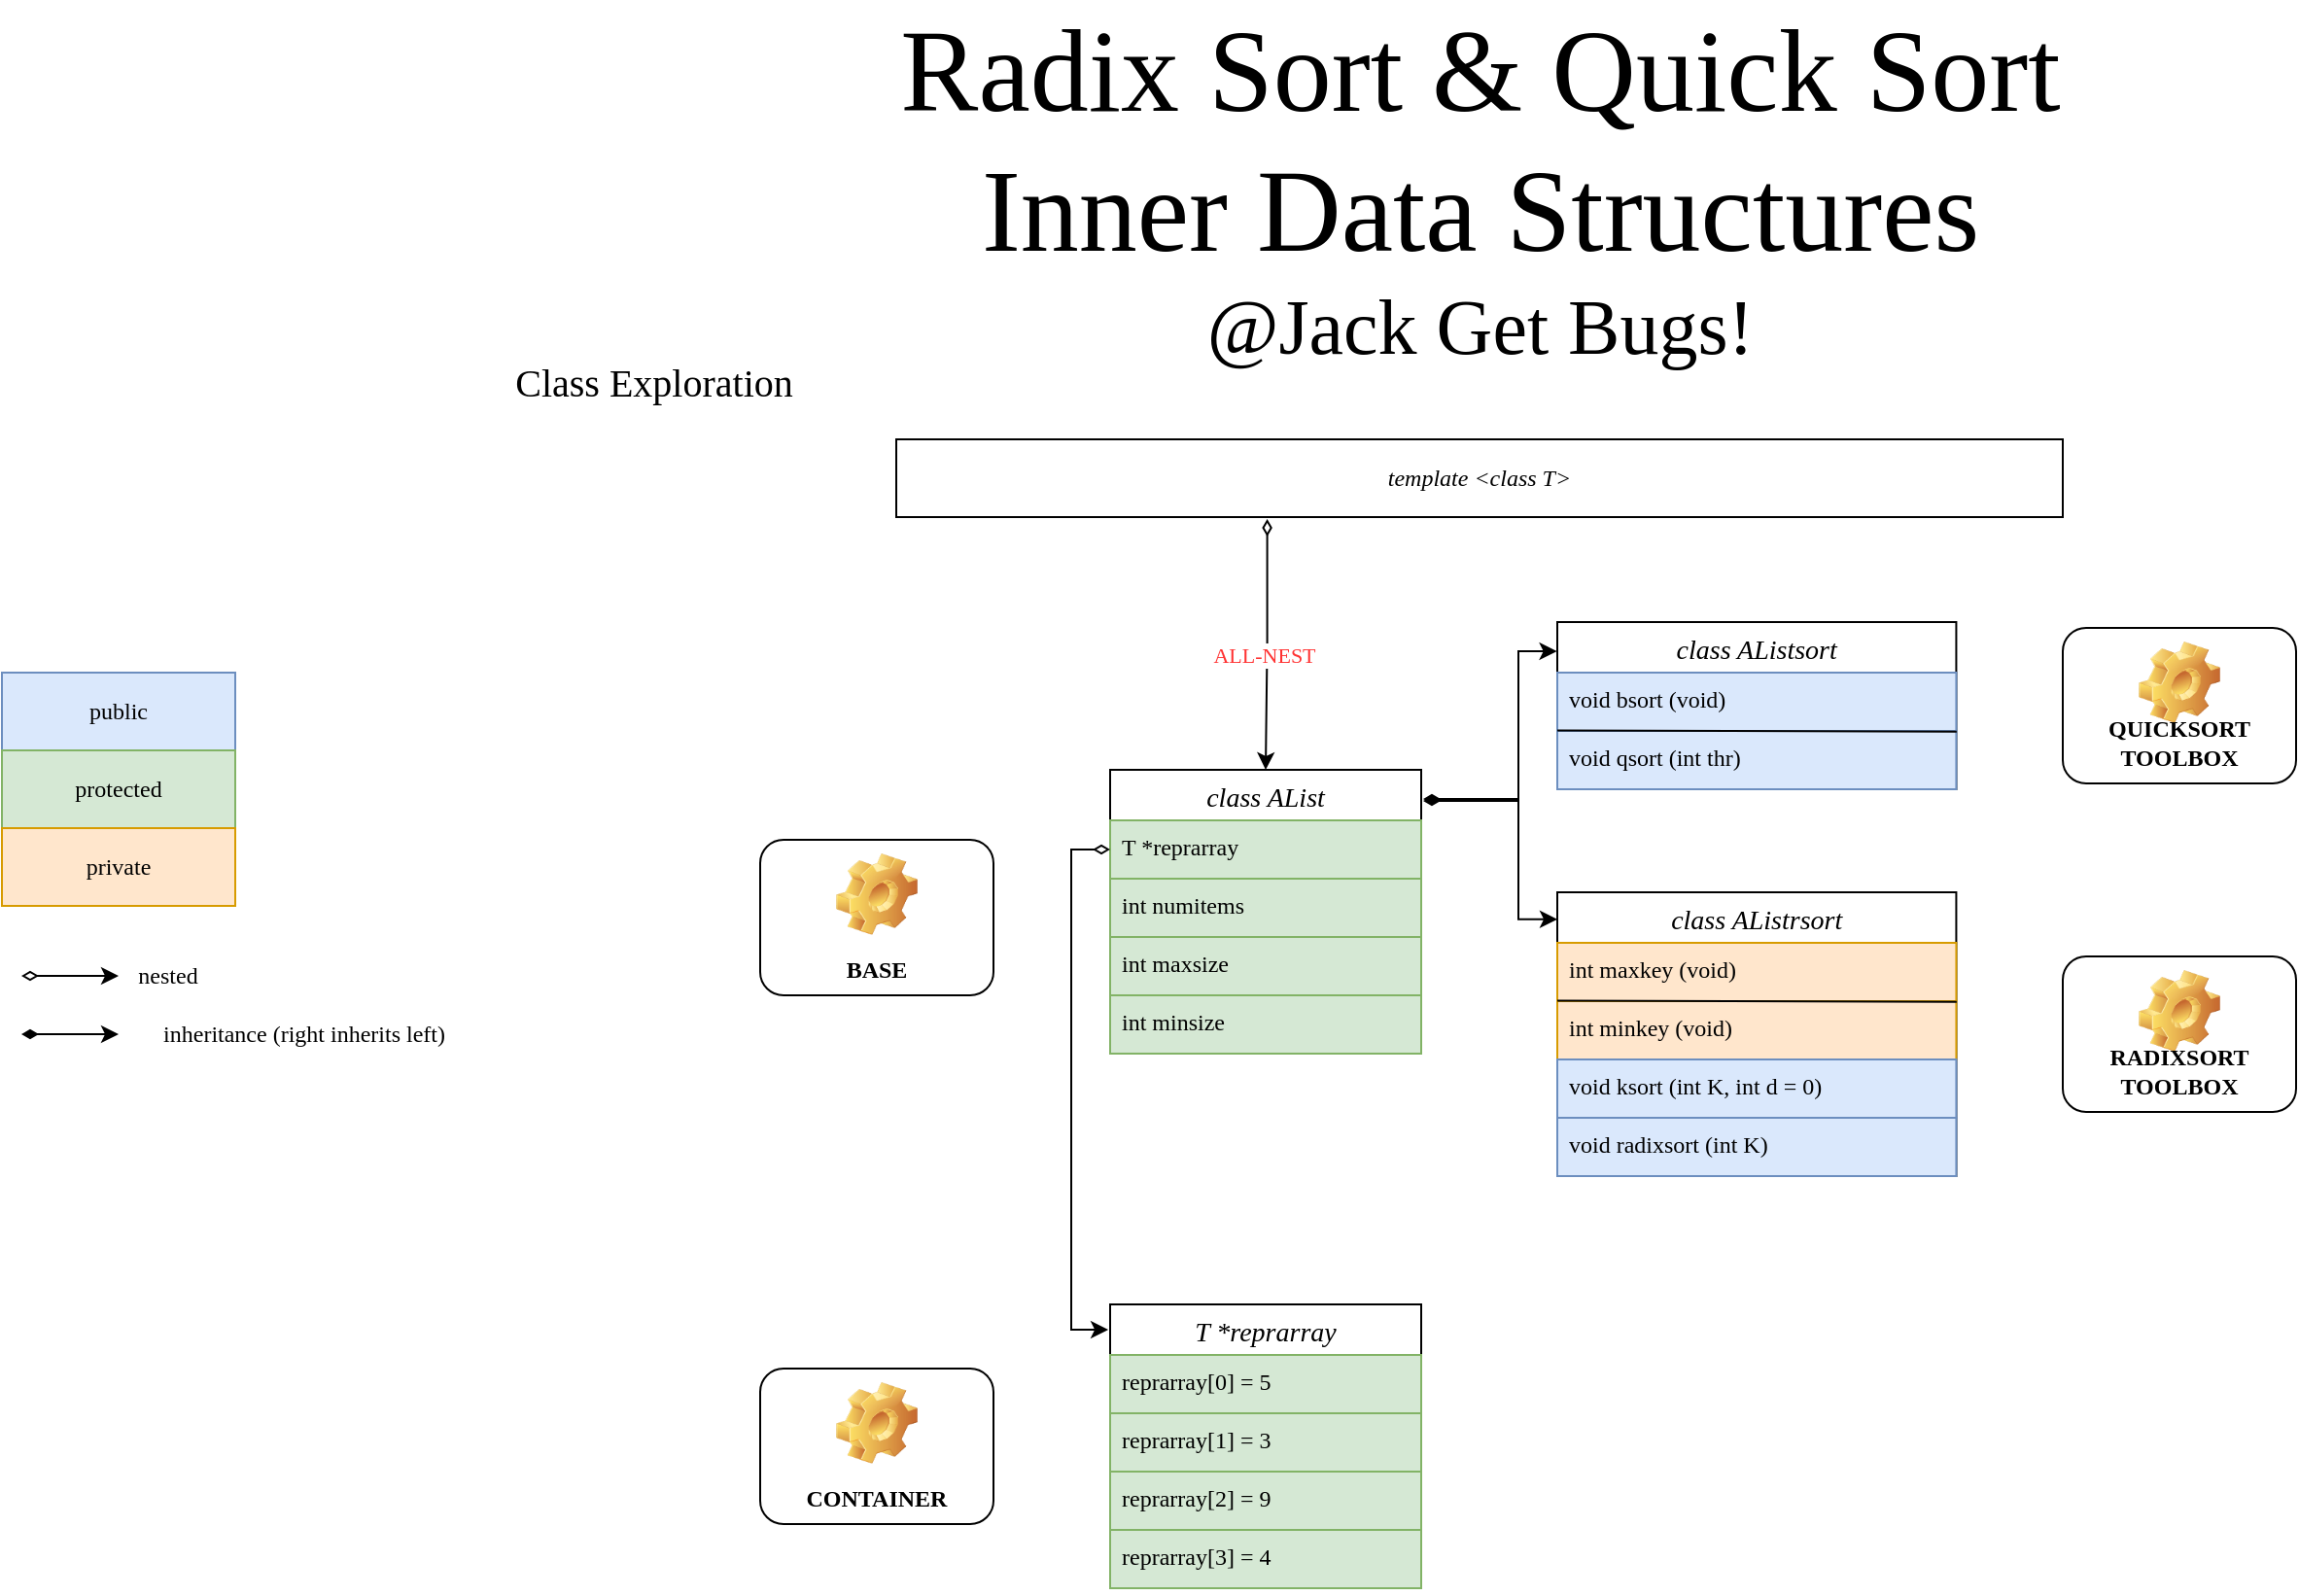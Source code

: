 <mxfile version="14.1.8" type="device"><diagram id="bWbqcUsobWuim9YYhfdC" name="第 1 页"><mxGraphModel dx="1773" dy="1779" grid="1" gridSize="10" guides="1" tooltips="1" connect="1" arrows="1" fold="1" page="1" pageScale="1" pageWidth="827" pageHeight="1169" math="0" shadow="0"><root><mxCell id="0"/><mxCell id="1" parent="0"/><mxCell id="Xp_zc9Lrd9IPTfr81GN5-54" style="edgeStyle=orthogonalEdgeStyle;rounded=0;orthogonalLoop=1;jettySize=auto;html=1;entryX=-0.001;entryY=0.182;entryDx=0;entryDy=0;startArrow=diamondThin;startFill=1;fontFamily=Verdana;entryPerimeter=0;" parent="1" target="Xp_zc9Lrd9IPTfr81GN5-9" edge="1"><mxGeometry relative="1" as="geometry"><Array as="points"><mxPoint x="690" y="325"/><mxPoint x="690" y="249"/><mxPoint x="710" y="249"/></Array><mxPoint x="641" y="325" as="sourcePoint"/></mxGeometry></mxCell><mxCell id="Xp_zc9Lrd9IPTfr81GN5-1" value="class AList" style="swimlane;fontStyle=2;childLayout=stackLayout;horizontal=1;startSize=26;horizontalStack=0;resizeParent=1;resizeParentMax=0;resizeLast=0;collapsible=1;marginBottom=0;align=center;fontSize=14;fontFamily=Verdana;" parent="1" vertex="1"><mxGeometry x="480" y="310" width="160" height="146" as="geometry"><mxRectangle x="370" y="310" width="110" height="26" as="alternateBounds"/></mxGeometry></mxCell><mxCell id="Xp_zc9Lrd9IPTfr81GN5-2" value="T *reprarray" style="text;strokeColor=#82b366;fillColor=#d5e8d4;spacingLeft=4;spacingRight=4;overflow=hidden;rotatable=0;points=[[0,0.5],[1,0.5]];portConstraint=eastwest;fontSize=12;fontFamily=Verdana;" parent="Xp_zc9Lrd9IPTfr81GN5-1" vertex="1"><mxGeometry y="26" width="160" height="30" as="geometry"/></mxCell><mxCell id="-cbmoMSYhDlvEJ8-oNMM-7" value="int numitems" style="text;strokeColor=#82b366;fillColor=#d5e8d4;spacingLeft=4;spacingRight=4;overflow=hidden;rotatable=0;points=[[0,0.5],[1,0.5]];portConstraint=eastwest;fontSize=12;fontFamily=Verdana;" parent="Xp_zc9Lrd9IPTfr81GN5-1" vertex="1"><mxGeometry y="56" width="160" height="30" as="geometry"/></mxCell><mxCell id="-cbmoMSYhDlvEJ8-oNMM-8" value="int maxsize" style="text;strokeColor=#82b366;fillColor=#d5e8d4;spacingLeft=4;spacingRight=4;overflow=hidden;rotatable=0;points=[[0,0.5],[1,0.5]];portConstraint=eastwest;fontSize=12;fontFamily=Verdana;" parent="Xp_zc9Lrd9IPTfr81GN5-1" vertex="1"><mxGeometry y="86" width="160" height="30" as="geometry"/></mxCell><mxCell id="Xp_zc9Lrd9IPTfr81GN5-3" value="int minsize" style="text;strokeColor=#82b366;fillColor=#d5e8d4;spacingLeft=4;spacingRight=4;overflow=hidden;rotatable=0;points=[[0,0.5],[1,0.5]];portConstraint=eastwest;fontSize=12;fontFamily=Verdana;" parent="Xp_zc9Lrd9IPTfr81GN5-1" vertex="1"><mxGeometry y="116" width="160" height="30" as="geometry"/></mxCell><mxCell id="Xp_zc9Lrd9IPTfr81GN5-9" value="class AListsort" style="swimlane;fontStyle=2;childLayout=stackLayout;horizontal=1;startSize=26;horizontalStack=0;resizeParent=1;resizeParentMax=0;resizeLast=0;collapsible=1;marginBottom=0;align=center;fontSize=14;fontFamily=Verdana;" parent="1" vertex="1"><mxGeometry x="710" y="234" width="205.21" height="86" as="geometry"/></mxCell><mxCell id="Xp_zc9Lrd9IPTfr81GN5-63" value="void bsort (void)" style="text;strokeColor=#6c8ebf;fillColor=#dae8fc;spacingLeft=4;spacingRight=4;overflow=hidden;rotatable=0;points=[[0,0.5],[1,0.5]];portConstraint=eastwest;fontSize=12;fontFamily=Verdana;" parent="Xp_zc9Lrd9IPTfr81GN5-9" vertex="1"><mxGeometry y="26" width="205.21" height="30" as="geometry"/></mxCell><mxCell id="Xp_zc9Lrd9IPTfr81GN5-64" value="void qsort (int thr)" style="text;strokeColor=#6c8ebf;fillColor=#dae8fc;spacingLeft=4;spacingRight=4;overflow=hidden;rotatable=0;points=[[0,0.5],[1,0.5]];portConstraint=eastwest;fontSize=12;fontFamily=Verdana;" parent="Xp_zc9Lrd9IPTfr81GN5-9" vertex="1"><mxGeometry y="56" width="205.21" height="30" as="geometry"/></mxCell><mxCell id="Xp_zc9Lrd9IPTfr81GN5-66" value="" style="endArrow=none;html=1;exitX=0;exitY=0.823;exitDx=0;exitDy=0;exitPerimeter=0;fontFamily=Verdana;entryX=1.001;entryY=1.014;entryDx=0;entryDy=0;entryPerimeter=0;" parent="Xp_zc9Lrd9IPTfr81GN5-9" edge="1"><mxGeometry width="50" height="50" relative="1" as="geometry"><mxPoint y="55.69" as="sourcePoint"/><mxPoint x="205.415" y="56.42" as="targetPoint"/></mxGeometry></mxCell><mxCell id="-cbmoMSYhDlvEJ8-oNMM-22" style="edgeStyle=orthogonalEdgeStyle;rounded=0;orthogonalLoop=1;jettySize=auto;html=1;entryX=0.5;entryY=0;entryDx=0;entryDy=0;startArrow=diamondThin;startFill=0;fontFamily=Verdana;exitX=0.318;exitY=1.025;exitDx=0;exitDy=0;exitPerimeter=0;" parent="1" source="Xp_zc9Lrd9IPTfr81GN5-30" target="Xp_zc9Lrd9IPTfr81GN5-1" edge="1"><mxGeometry relative="1" as="geometry"><Array as="points"/></mxGeometry></mxCell><mxCell id="-cbmoMSYhDlvEJ8-oNMM-34" value="ALL-NEST" style="edgeLabel;html=1;align=center;verticalAlign=middle;resizable=0;points=[];fontFamily=Verdana;fontColor=#FF3333;" parent="-cbmoMSYhDlvEJ8-oNMM-22" vertex="1" connectable="0"><mxGeometry x="0.09" y="-1" relative="1" as="geometry"><mxPoint as="offset"/></mxGeometry></mxCell><mxCell id="Xp_zc9Lrd9IPTfr81GN5-30" value="&lt;i&gt;template &amp;lt;class T&amp;gt;&lt;/i&gt;" style="rounded=0;whiteSpace=wrap;html=1;fontFamily=Verdana;" parent="1" vertex="1"><mxGeometry x="370" y="140" width="600" height="40" as="geometry"/></mxCell><mxCell id="Xp_zc9Lrd9IPTfr81GN5-34" value="public" style="rounded=0;whiteSpace=wrap;html=1;fillColor=#dae8fc;strokeColor=#6c8ebf;fontFamily=Verdana;" parent="1" vertex="1"><mxGeometry x="-90" y="260" width="120" height="40" as="geometry"/></mxCell><mxCell id="Xp_zc9Lrd9IPTfr81GN5-37" value="protected" style="rounded=0;whiteSpace=wrap;html=1;fillColor=#d5e8d4;strokeColor=#82b366;fontFamily=Verdana;" parent="1" vertex="1"><mxGeometry x="-90" y="300" width="120" height="40" as="geometry"/></mxCell><mxCell id="Xp_zc9Lrd9IPTfr81GN5-38" value="private" style="rounded=0;whiteSpace=wrap;html=1;fillColor=#ffe6cc;strokeColor=#d79b00;fontFamily=Verdana;" parent="1" vertex="1"><mxGeometry x="-90" y="340" width="120" height="40" as="geometry"/></mxCell><mxCell id="Xp_zc9Lrd9IPTfr81GN5-58" value="" style="endArrow=classic;html=1;startArrow=diamondThin;startFill=0;fontFamily=Verdana;" parent="1" edge="1"><mxGeometry width="50" height="50" relative="1" as="geometry"><mxPoint x="-80" y="416" as="sourcePoint"/><mxPoint x="-30" y="416" as="targetPoint"/></mxGeometry></mxCell><mxCell id="Xp_zc9Lrd9IPTfr81GN5-59" value="nested" style="text;html=1;align=center;verticalAlign=middle;resizable=0;points=[];autosize=1;fontFamily=Verdana;" parent="1" vertex="1"><mxGeometry x="-35" y="406" width="60" height="20" as="geometry"/></mxCell><mxCell id="Xp_zc9Lrd9IPTfr81GN5-60" value="" style="endArrow=classic;html=1;startArrow=diamondThin;startFill=1;fontFamily=Verdana;" parent="1" edge="1"><mxGeometry width="50" height="50" relative="1" as="geometry"><mxPoint x="-80.0" y="446" as="sourcePoint"/><mxPoint x="-30.0" y="446" as="targetPoint"/></mxGeometry></mxCell><mxCell id="Xp_zc9Lrd9IPTfr81GN5-61" value="inheritance (right inherits left)" style="text;html=1;align=center;verticalAlign=middle;resizable=0;points=[];autosize=1;fontFamily=Verdana;" parent="1" vertex="1"><mxGeometry x="-35" y="436" width="200" height="20" as="geometry"/></mxCell><mxCell id="Xp_zc9Lrd9IPTfr81GN5-62" value="&lt;font&gt;&lt;span style=&quot;font-size: 60px&quot;&gt;Radix Sort &amp;amp; Quick Sort&lt;br&gt;Inner Data Structures&lt;/span&gt;&lt;br&gt;&lt;font style=&quot;font-size: 40px&quot;&gt;@Jack Get Bugs!&lt;/font&gt;&lt;/font&gt;" style="text;html=1;align=center;verticalAlign=middle;resizable=0;points=[];autosize=1;fontFamily=Verdana;" parent="1" vertex="1"><mxGeometry x="305" y="-40" width="730" height="100" as="geometry"/></mxCell><mxCell id="Xp_zc9Lrd9IPTfr81GN5-86" value="&lt;font style=&quot;font-size: 20px&quot;&gt;Class Exploration&lt;/font&gt;" style="text;html=1;align=center;verticalAlign=middle;resizable=0;points=[];autosize=1;fontFamily=Verdana;" parent="1" vertex="1"><mxGeometry x="150" y="100" width="190" height="20" as="geometry"/></mxCell><mxCell id="Xp_zc9Lrd9IPTfr81GN5-137" value="RADIXSORT&lt;br&gt;TOOLBOX" style="label;whiteSpace=wrap;html=1;align=center;verticalAlign=bottom;spacingLeft=0;spacingBottom=4;imageAlign=center;imageVerticalAlign=top;image=img/clipart/Gear_128x128.png;fontFamily=Verdana;" parent="1" vertex="1"><mxGeometry x="970.0" y="406" width="120" height="80" as="geometry"/></mxCell><mxCell id="Xp_zc9Lrd9IPTfr81GN5-140" value="BASE" style="label;whiteSpace=wrap;html=1;align=center;verticalAlign=bottom;spacingLeft=0;spacingBottom=4;imageAlign=center;imageVerticalAlign=top;image=img/clipart/Gear_128x128.png;fontFamily=Verdana;" parent="1" vertex="1"><mxGeometry x="300" y="346" width="120" height="80" as="geometry"/></mxCell><mxCell id="-cbmoMSYhDlvEJ8-oNMM-10" value="T *reprarray" style="swimlane;fontStyle=2;childLayout=stackLayout;horizontal=1;startSize=26;horizontalStack=0;resizeParent=1;resizeParentMax=0;resizeLast=0;collapsible=1;marginBottom=0;align=center;fontSize=14;fontFamily=Verdana;" parent="1" vertex="1"><mxGeometry x="480" y="585" width="160" height="146" as="geometry"><mxRectangle x="370" y="310" width="110" height="26" as="alternateBounds"/></mxGeometry></mxCell><mxCell id="-cbmoMSYhDlvEJ8-oNMM-11" value="reprarray[0] = 5" style="text;strokeColor=#82b366;fillColor=#d5e8d4;spacingLeft=4;spacingRight=4;overflow=hidden;rotatable=0;points=[[0,0.5],[1,0.5]];portConstraint=eastwest;fontSize=12;fontFamily=Verdana;" parent="-cbmoMSYhDlvEJ8-oNMM-10" vertex="1"><mxGeometry y="26" width="160" height="30" as="geometry"/></mxCell><mxCell id="-cbmoMSYhDlvEJ8-oNMM-12" value="reprarray[1] = 3" style="text;strokeColor=#82b366;fillColor=#d5e8d4;spacingLeft=4;spacingRight=4;overflow=hidden;rotatable=0;points=[[0,0.5],[1,0.5]];portConstraint=eastwest;fontSize=12;fontFamily=Verdana;" parent="-cbmoMSYhDlvEJ8-oNMM-10" vertex="1"><mxGeometry y="56" width="160" height="30" as="geometry"/></mxCell><mxCell id="-cbmoMSYhDlvEJ8-oNMM-13" value="reprarray[2] = 9" style="text;strokeColor=#82b366;fillColor=#d5e8d4;spacingLeft=4;spacingRight=4;overflow=hidden;rotatable=0;points=[[0,0.5],[1,0.5]];portConstraint=eastwest;fontSize=12;fontFamily=Verdana;" parent="-cbmoMSYhDlvEJ8-oNMM-10" vertex="1"><mxGeometry y="86" width="160" height="30" as="geometry"/></mxCell><mxCell id="-cbmoMSYhDlvEJ8-oNMM-14" value="reprarray[3] = 4" style="text;strokeColor=#82b366;fillColor=#d5e8d4;spacingLeft=4;spacingRight=4;overflow=hidden;rotatable=0;points=[[0,0.5],[1,0.5]];portConstraint=eastwest;fontSize=12;fontFamily=Verdana;" parent="-cbmoMSYhDlvEJ8-oNMM-10" vertex="1"><mxGeometry y="116" width="160" height="30" as="geometry"/></mxCell><mxCell id="-cbmoMSYhDlvEJ8-oNMM-19" value="CONTAINER" style="label;whiteSpace=wrap;html=1;align=center;verticalAlign=bottom;spacingLeft=0;spacingBottom=4;imageAlign=center;imageVerticalAlign=top;image=img/clipart/Gear_128x128.png;fontFamily=Verdana;" parent="1" vertex="1"><mxGeometry x="300" y="618" width="120" height="80" as="geometry"/></mxCell><mxCell id="-cbmoMSYhDlvEJ8-oNMM-21" style="edgeStyle=orthogonalEdgeStyle;rounded=0;orthogonalLoop=1;jettySize=auto;html=1;exitX=0;exitY=0.5;exitDx=0;exitDy=0;entryX=-0.006;entryY=0.089;entryDx=0;entryDy=0;entryPerimeter=0;startArrow=diamondThin;startFill=0;fontFamily=Verdana;" parent="1" source="Xp_zc9Lrd9IPTfr81GN5-2" target="-cbmoMSYhDlvEJ8-oNMM-10" edge="1"><mxGeometry relative="1" as="geometry"/></mxCell><mxCell id="-cbmoMSYhDlvEJ8-oNMM-25" value="class AListrsort" style="swimlane;fontStyle=2;childLayout=stackLayout;horizontal=1;startSize=26;horizontalStack=0;resizeParent=1;resizeParentMax=0;resizeLast=0;collapsible=1;marginBottom=0;align=center;fontSize=14;fontFamily=Verdana;" parent="1" vertex="1"><mxGeometry x="710" y="373" width="205.21" height="146" as="geometry"/></mxCell><mxCell id="-cbmoMSYhDlvEJ8-oNMM-26" value="int maxkey (void)" style="text;strokeColor=#d79b00;fillColor=#ffe6cc;spacingLeft=4;spacingRight=4;overflow=hidden;rotatable=0;points=[[0,0.5],[1,0.5]];portConstraint=eastwest;fontSize=12;fontFamily=Verdana;" parent="-cbmoMSYhDlvEJ8-oNMM-25" vertex="1"><mxGeometry y="26" width="205.21" height="30" as="geometry"/></mxCell><mxCell id="-cbmoMSYhDlvEJ8-oNMM-27" value="int minkey (void)" style="text;strokeColor=#d79b00;fillColor=#ffe6cc;spacingLeft=4;spacingRight=4;overflow=hidden;rotatable=0;points=[[0,0.5],[1,0.5]];portConstraint=eastwest;fontSize=12;fontFamily=Verdana;" parent="-cbmoMSYhDlvEJ8-oNMM-25" vertex="1"><mxGeometry y="56" width="205.21" height="30" as="geometry"/></mxCell><mxCell id="-cbmoMSYhDlvEJ8-oNMM-28" value="void ksort (int K, int d = 0)" style="text;strokeColor=#6c8ebf;fillColor=#dae8fc;spacingLeft=4;spacingRight=4;overflow=hidden;rotatable=0;points=[[0,0.5],[1,0.5]];portConstraint=eastwest;fontSize=12;fontFamily=Verdana;" parent="-cbmoMSYhDlvEJ8-oNMM-25" vertex="1"><mxGeometry y="86" width="205.21" height="30" as="geometry"/></mxCell><mxCell id="-cbmoMSYhDlvEJ8-oNMM-29" value="void radixsort (int K)" style="text;strokeColor=#6c8ebf;fillColor=#dae8fc;spacingLeft=4;spacingRight=4;overflow=hidden;rotatable=0;points=[[0,0.5],[1,0.5]];portConstraint=eastwest;fontSize=12;fontFamily=Verdana;" parent="-cbmoMSYhDlvEJ8-oNMM-25" vertex="1"><mxGeometry y="116" width="205.21" height="30" as="geometry"/></mxCell><mxCell id="-cbmoMSYhDlvEJ8-oNMM-30" value="" style="endArrow=none;html=1;exitX=0;exitY=0.823;exitDx=0;exitDy=0;exitPerimeter=0;fontFamily=Verdana;entryX=1.001;entryY=1.014;entryDx=0;entryDy=0;entryPerimeter=0;" parent="-cbmoMSYhDlvEJ8-oNMM-25" target="-cbmoMSYhDlvEJ8-oNMM-26" edge="1"><mxGeometry width="50" height="50" relative="1" as="geometry"><mxPoint y="55.69" as="sourcePoint"/><mxPoint x="671" y="56" as="targetPoint"/></mxGeometry></mxCell><mxCell id="-cbmoMSYhDlvEJ8-oNMM-32" value="QUICKSORT&lt;br&gt;TOOLBOX" style="label;whiteSpace=wrap;html=1;align=center;verticalAlign=bottom;spacingLeft=0;spacingBottom=4;imageAlign=center;imageVerticalAlign=top;image=img/clipart/Gear_128x128.png;fontFamily=Verdana;" parent="1" vertex="1"><mxGeometry x="970.0" y="237" width="120" height="80" as="geometry"/></mxCell><mxCell id="-cbmoMSYhDlvEJ8-oNMM-33" style="edgeStyle=orthogonalEdgeStyle;rounded=0;orthogonalLoop=1;jettySize=auto;html=1;entryX=0;entryY=0.095;entryDx=0;entryDy=0;startArrow=diamondThin;startFill=1;fontFamily=Verdana;entryPerimeter=0;" parent="1" target="-cbmoMSYhDlvEJ8-oNMM-25" edge="1"><mxGeometry relative="1" as="geometry"><Array as="points"><mxPoint x="690" y="326"/><mxPoint x="690" y="387"/></Array><mxPoint x="641" y="326" as="sourcePoint"/><mxPoint x="710" y="250.038" as="targetPoint"/></mxGeometry></mxCell></root></mxGraphModel></diagram></mxfile>